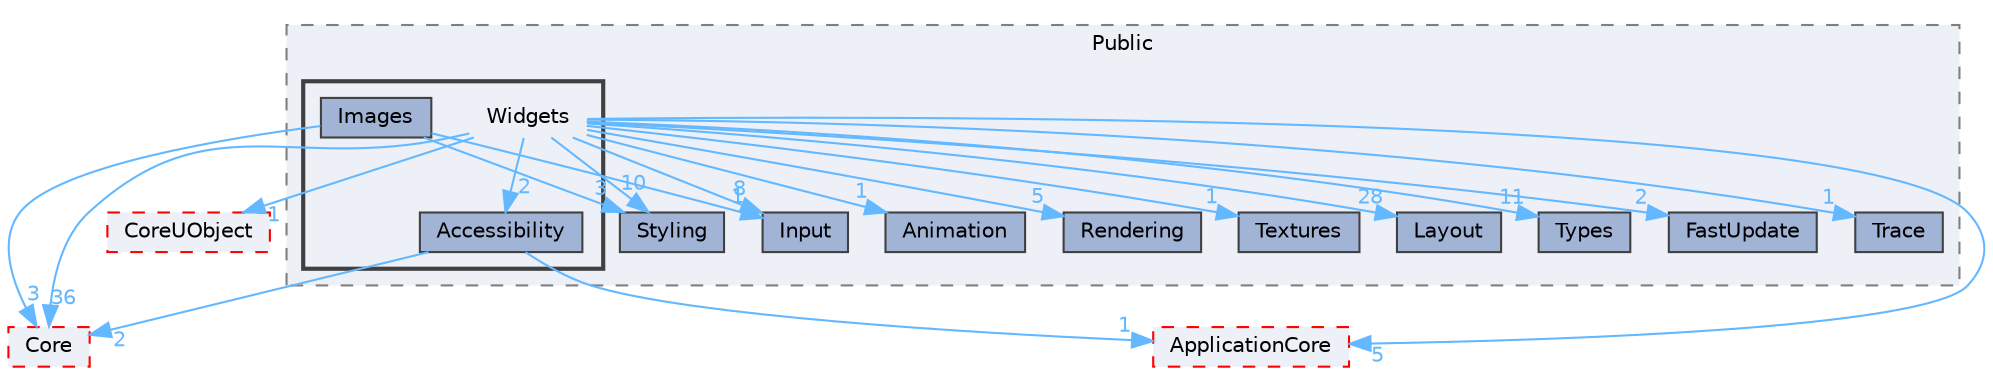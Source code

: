 digraph "Widgets"
{
 // INTERACTIVE_SVG=YES
 // LATEX_PDF_SIZE
  bgcolor="transparent";
  edge [fontname=Helvetica,fontsize=10,labelfontname=Helvetica,labelfontsize=10];
  node [fontname=Helvetica,fontsize=10,shape=box,height=0.2,width=0.4];
  compound=true
  subgraph clusterdir_14e7ebd69e9a4010803c73febb04adda {
    graph [ bgcolor="#edf0f7", pencolor="grey50", label="Public", fontname=Helvetica,fontsize=10 style="filled,dashed", URL="dir_14e7ebd69e9a4010803c73febb04adda.html",tooltip=""]
  dir_0d42715e3d76f94588cc155cac74af06 [label="Animation", fillcolor="#a2b4d6", color="grey25", style="filled", URL="dir_0d42715e3d76f94588cc155cac74af06.html",tooltip=""];
  dir_fbce47e4ae815d0081b49ec8682d34b2 [label="Rendering", fillcolor="#a2b4d6", color="grey25", style="filled", URL="dir_fbce47e4ae815d0081b49ec8682d34b2.html",tooltip=""];
  dir_522901d0468144ac44219c7b8e2ad0fa [label="Textures", fillcolor="#a2b4d6", color="grey25", style="filled", URL="dir_522901d0468144ac44219c7b8e2ad0fa.html",tooltip=""];
  dir_59de1ec1d766f3d531682fe99e593e3d [label="Layout", fillcolor="#a2b4d6", color="grey25", style="filled", URL="dir_59de1ec1d766f3d531682fe99e593e3d.html",tooltip=""];
  dir_6331a9421f1e8db8392ab349be8aa572 [label="Styling", fillcolor="#a2b4d6", color="grey25", style="filled", URL="dir_6331a9421f1e8db8392ab349be8aa572.html",tooltip=""];
  dir_794fc8708937e2950f05748bfb481b64 [label="Types", fillcolor="#a2b4d6", color="grey25", style="filled", URL="dir_794fc8708937e2950f05748bfb481b64.html",tooltip=""];
  dir_c7bd69a04b005fff050c40121eaff101 [label="FastUpdate", fillcolor="#a2b4d6", color="grey25", style="filled", URL="dir_c7bd69a04b005fff050c40121eaff101.html",tooltip=""];
  dir_d3d9e9dde9f93e66ba0f7c6ced170280 [label="Input", fillcolor="#a2b4d6", color="grey25", style="filled", URL="dir_d3d9e9dde9f93e66ba0f7c6ced170280.html",tooltip=""];
  dir_e56113399c4cd40ed986cc28a0e64959 [label="Trace", fillcolor="#a2b4d6", color="grey25", style="filled", URL="dir_e56113399c4cd40ed986cc28a0e64959.html",tooltip=""];
  subgraph clusterdir_e7d20d9ce38b6dd031a5aa9f51470c23 {
    graph [ bgcolor="#edf0f7", pencolor="grey25", label="", fontname=Helvetica,fontsize=10 style="filled,bold", URL="dir_e7d20d9ce38b6dd031a5aa9f51470c23.html",tooltip=""]
    dir_e7d20d9ce38b6dd031a5aa9f51470c23 [shape=plaintext, label="Widgets"];
  dir_a67a7fe60378b743facce857c2ac740b [label="Accessibility", fillcolor="#a2b4d6", color="grey25", style="filled", URL="dir_a67a7fe60378b743facce857c2ac740b.html",tooltip=""];
  dir_3b3e88dadde44ed4f0b83701bf805283 [label="Images", fillcolor="#a2b4d6", color="grey25", style="filled", URL="dir_3b3e88dadde44ed4f0b83701bf805283.html",tooltip=""];
  }
  }
  dir_0e6cddcc9caa1238c7f3774224afaa45 [label="Core", fillcolor="#edf0f7", color="red", style="filled,dashed", URL="dir_0e6cddcc9caa1238c7f3774224afaa45.html",tooltip=""];
  dir_4c499e5e32e2b4479ad7e552df73eeae [label="CoreUObject", fillcolor="#edf0f7", color="red", style="filled,dashed", URL="dir_4c499e5e32e2b4479ad7e552df73eeae.html",tooltip=""];
  dir_a0470932637a5b4378844d0dd6134206 [label="ApplicationCore", fillcolor="#edf0f7", color="red", style="filled,dashed", URL="dir_a0470932637a5b4378844d0dd6134206.html",tooltip=""];
  dir_e7d20d9ce38b6dd031a5aa9f51470c23->dir_0d42715e3d76f94588cc155cac74af06 [headlabel="1", labeldistance=1.5 headhref="dir_001290_000038.html" href="dir_001290_000038.html" color="steelblue1" fontcolor="steelblue1"];
  dir_e7d20d9ce38b6dd031a5aa9f51470c23->dir_0e6cddcc9caa1238c7f3774224afaa45 [headlabel="36", labeldistance=1.5 headhref="dir_001290_000266.html" href="dir_001290_000266.html" color="steelblue1" fontcolor="steelblue1"];
  dir_e7d20d9ce38b6dd031a5aa9f51470c23->dir_4c499e5e32e2b4479ad7e552df73eeae [headlabel="1", labeldistance=1.5 headhref="dir_001290_000268.html" href="dir_001290_000268.html" color="steelblue1" fontcolor="steelblue1"];
  dir_e7d20d9ce38b6dd031a5aa9f51470c23->dir_522901d0468144ac44219c7b8e2ad0fa [headlabel="1", labeldistance=1.5 headhref="dir_001290_001185.html" href="dir_001290_001185.html" color="steelblue1" fontcolor="steelblue1"];
  dir_e7d20d9ce38b6dd031a5aa9f51470c23->dir_59de1ec1d766f3d531682fe99e593e3d [headlabel="28", labeldistance=1.5 headhref="dir_001290_000561.html" href="dir_001290_000561.html" color="steelblue1" fontcolor="steelblue1"];
  dir_e7d20d9ce38b6dd031a5aa9f51470c23->dir_6331a9421f1e8db8392ab349be8aa572 [headlabel="10", labeldistance=1.5 headhref="dir_001290_001145.html" href="dir_001290_001145.html" color="steelblue1" fontcolor="steelblue1"];
  dir_e7d20d9ce38b6dd031a5aa9f51470c23->dir_794fc8708937e2950f05748bfb481b64 [headlabel="11", labeldistance=1.5 headhref="dir_001290_001219.html" href="dir_001290_001219.html" color="steelblue1" fontcolor="steelblue1"];
  dir_e7d20d9ce38b6dd031a5aa9f51470c23->dir_a0470932637a5b4378844d0dd6134206 [headlabel="5", labeldistance=1.5 headhref="dir_001290_000056.html" href="dir_001290_000056.html" color="steelblue1" fontcolor="steelblue1"];
  dir_e7d20d9ce38b6dd031a5aa9f51470c23->dir_a67a7fe60378b743facce857c2ac740b [headlabel="2", labeldistance=1.5 headhref="dir_001290_000007.html" href="dir_001290_000007.html" color="steelblue1" fontcolor="steelblue1"];
  dir_e7d20d9ce38b6dd031a5aa9f51470c23->dir_c7bd69a04b005fff050c40121eaff101 [headlabel="2", labeldistance=1.5 headhref="dir_001290_000393.html" href="dir_001290_000393.html" color="steelblue1" fontcolor="steelblue1"];
  dir_e7d20d9ce38b6dd031a5aa9f51470c23->dir_d3d9e9dde9f93e66ba0f7c6ced170280 [headlabel="8", labeldistance=1.5 headhref="dir_001290_000492.html" href="dir_001290_000492.html" color="steelblue1" fontcolor="steelblue1"];
  dir_e7d20d9ce38b6dd031a5aa9f51470c23->dir_e56113399c4cd40ed986cc28a0e64959 [headlabel="1", labeldistance=1.5 headhref="dir_001290_001193.html" href="dir_001290_001193.html" color="steelblue1" fontcolor="steelblue1"];
  dir_e7d20d9ce38b6dd031a5aa9f51470c23->dir_fbce47e4ae815d0081b49ec8682d34b2 [headlabel="5", labeldistance=1.5 headhref="dir_001290_000963.html" href="dir_001290_000963.html" color="steelblue1" fontcolor="steelblue1"];
  dir_a67a7fe60378b743facce857c2ac740b->dir_0e6cddcc9caa1238c7f3774224afaa45 [headlabel="2", labeldistance=1.5 headhref="dir_000007_000266.html" href="dir_000007_000266.html" color="steelblue1" fontcolor="steelblue1"];
  dir_a67a7fe60378b743facce857c2ac740b->dir_a0470932637a5b4378844d0dd6134206 [headlabel="1", labeldistance=1.5 headhref="dir_000007_000056.html" href="dir_000007_000056.html" color="steelblue1" fontcolor="steelblue1"];
  dir_3b3e88dadde44ed4f0b83701bf805283->dir_0e6cddcc9caa1238c7f3774224afaa45 [headlabel="3", labeldistance=1.5 headhref="dir_000479_000266.html" href="dir_000479_000266.html" color="steelblue1" fontcolor="steelblue1"];
  dir_3b3e88dadde44ed4f0b83701bf805283->dir_6331a9421f1e8db8392ab349be8aa572 [headlabel="3", labeldistance=1.5 headhref="dir_000479_001145.html" href="dir_000479_001145.html" color="steelblue1" fontcolor="steelblue1"];
  dir_3b3e88dadde44ed4f0b83701bf805283->dir_d3d9e9dde9f93e66ba0f7c6ced170280 [headlabel="1", labeldistance=1.5 headhref="dir_000479_000492.html" href="dir_000479_000492.html" color="steelblue1" fontcolor="steelblue1"];
}
